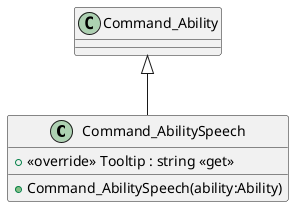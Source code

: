 @startuml
class Command_AbilitySpeech {
    + <<override>> Tooltip : string <<get>>
    + Command_AbilitySpeech(ability:Ability)
}
Command_Ability <|-- Command_AbilitySpeech
@enduml
